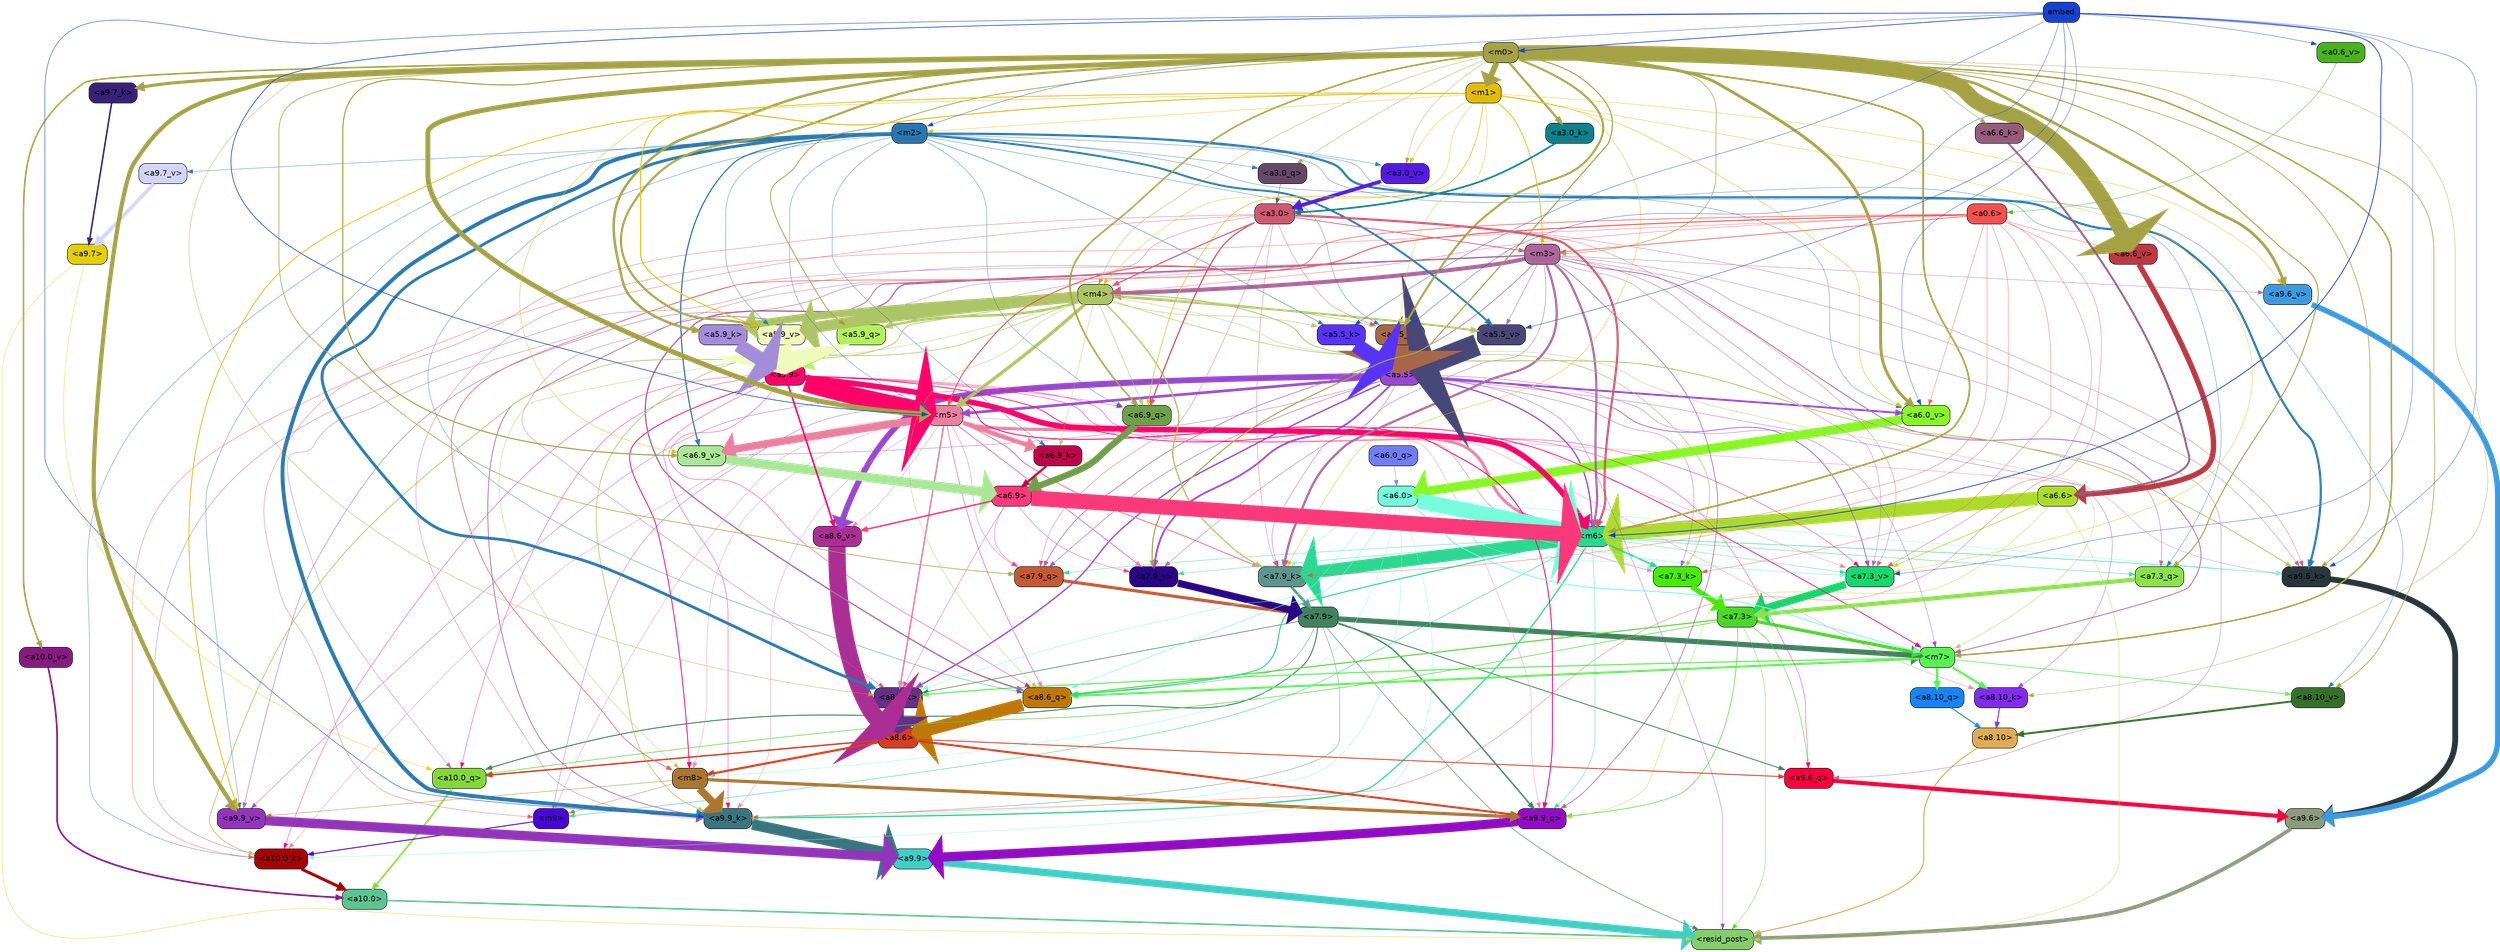strict digraph "" {
	graph [bgcolor=transparent,
		layout=dot,
		overlap=false,
		splines=true
	];
	"<a10.0>"	[color=black,
		fillcolor="#5bc490",
		fontname=Helvetica,
		shape=box,
		style="filled, rounded"];
	"<resid_post>"	[color=black,
		fillcolor="#85cc6b",
		fontname=Helvetica,
		shape=box,
		style="filled, rounded"];
	"<a10.0>" -> "<resid_post>"	[color="#5bc490",
		penwidth=2.7864551544189453];
	"<a9.9>"	[color=black,
		fillcolor="#3fcfc6",
		fontname=Helvetica,
		shape=box,
		style="filled, rounded"];
	"<a9.9>" -> "<resid_post>"	[color="#3fcfc6",
		penwidth=12.923796653747559];
	"<a9.7>"	[color=black,
		fillcolor="#e3ce08",
		fontname=Helvetica,
		shape=box,
		style="filled, rounded"];
	"<a9.7>" -> "<resid_post>"	[color="#e3ce08",
		penwidth=0.6];
	"<a10.0_q>"	[color=black,
		fillcolor="#85d738",
		fontname=Helvetica,
		shape=box,
		style="filled, rounded"];
	"<a9.7>" -> "<a10.0_q>"	[color="#e3ce08",
		penwidth=0.6];
	"<a9.6>"	[color=black,
		fillcolor="#8d9b7e",
		fontname=Helvetica,
		shape=box,
		style="filled, rounded"];
	"<a9.6>" -> "<resid_post>"	[color="#8d9b7e",
		penwidth=6.787586212158203];
	"<a8.10>"	[color=black,
		fillcolor="#e0ab52",
		fontname=Helvetica,
		shape=box,
		style="filled, rounded"];
	"<a8.10>" -> "<resid_post>"	[color="#e0ab52",
		penwidth=1.893411636352539];
	"<a7.9>"	[color=black,
		fillcolor="#40835f",
		fontname=Helvetica,
		shape=box,
		style="filled, rounded"];
	"<a7.9>" -> "<resid_post>"	[color="#40835f",
		penwidth=0.8844146728515625];
	"<a7.9>" -> "<a10.0_q>"	[color="#40835f",
		penwidth=1.7344818115234375];
	"<a9.9_q>"	[color=black,
		fillcolor="#930cc5",
		fontname=Helvetica,
		shape=box,
		style="filled, rounded"];
	"<a7.9>" -> "<a9.9_q>"	[color="#40835f",
		penwidth=2.556764602661133];
	"<a9.6_q>"	[color=black,
		fillcolor="#fa023d",
		fontname=Helvetica,
		shape=box,
		style="filled, rounded"];
	"<a7.9>" -> "<a9.6_q>"	[color="#40835f",
		penwidth=1.5734024047851562];
	"<a9.9_k>"	[color=black,
		fillcolor="#3a757f",
		fontname=Helvetica,
		shape=box,
		style="filled, rounded"];
	"<a7.9>" -> "<a9.9_k>"	[color="#40835f",
		penwidth=0.6];
	"<a8.6_q>"	[color=black,
		fillcolor="#bf7808",
		fontname=Helvetica,
		shape=box,
		style="filled, rounded"];
	"<a7.9>" -> "<a8.6_q>"	[color="#40835f",
		penwidth=0.6];
	"<a8.6_k>"	[color=black,
		fillcolor="#663084",
		fontname=Helvetica,
		shape=box,
		style="filled, rounded"];
	"<a7.9>" -> "<a8.6_k>"	[color="#40835f",
		penwidth=1.1044578552246094];
	"<m7>"	[color=black,
		fillcolor="#57f251",
		fontname=Helvetica,
		shape=box,
		style="filled, rounded"];
	"<a7.9>" -> "<m7>"	[color="#40835f",
		penwidth=9.303291320800781];
	"<a7.3>"	[color=black,
		fillcolor="#4ad727",
		fontname=Helvetica,
		shape=box,
		style="filled, rounded"];
	"<a7.3>" -> "<resid_post>"	[color="#4ad727",
		penwidth=0.6];
	"<a7.3>" -> "<a10.0_q>"	[color="#4ad727",
		penwidth=1.0196304321289062];
	"<a7.3>" -> "<a9.9_q>"	[color="#4ad727",
		penwidth=1.0234184265136719];
	"<a7.3>" -> "<a9.6_q>"	[color="#4ad727",
		penwidth=0.8452873229980469];
	"<a7.3>" -> "<a8.6_q>"	[color="#4ad727",
		penwidth=1.7823410034179688];
	"<a7.3>" -> "<m7>"	[color="#4ad727",
		penwidth=5.876461029052734];
	"<a6.6>"	[color=black,
		fillcolor="#acdb2b",
		fontname=Helvetica,
		shape=box,
		style="filled, rounded"];
	"<a6.6>" -> "<resid_post>"	[color="#acdb2b",
		penwidth=0.6];
	"<m6>"	[color=black,
		fillcolor="#2bd791",
		fontname=Helvetica,
		shape=box,
		style="filled, rounded"];
	"<a6.6>" -> "<m6>"	[color="#acdb2b",
		penwidth=23.930784225463867];
	"<a6.6>" -> "<a9.9_q>"	[color="#acdb2b",
		penwidth=0.6];
	"<a7.3_v>"	[color=black,
		fillcolor="#17d86c",
		fontname=Helvetica,
		shape=box,
		style="filled, rounded"];
	"<a6.6>" -> "<a7.3_v>"	[color="#acdb2b",
		penwidth=1.21759033203125];
	"<a5.5>"	[color=black,
		fillcolor="#9848cf",
		fontname=Helvetica,
		shape=box,
		style="filled, rounded"];
	"<a5.5>" -> "<resid_post>"	[color="#9848cf",
		penwidth=0.6];
	"<m9>"	[color=black,
		fillcolor="#4904d6",
		fontname=Helvetica,
		shape=box,
		style="filled, rounded"];
	"<a5.5>" -> "<m9>"	[color="#9848cf",
		penwidth=0.6];
	"<m5>"	[color=black,
		fillcolor="#e9809e",
		fontname=Helvetica,
		shape=box,
		style="filled, rounded"];
	"<a5.5>" -> "<m5>"	[color="#9848cf",
		penwidth=4.7835540771484375];
	"<a5.5>" -> "<m6>"	[color="#9848cf",
		penwidth=2.1995925903320312];
	"<a9.9_v>"	[color=black,
		fillcolor="#9335bb",
		fontname=Helvetica,
		shape=box,
		style="filled, rounded"];
	"<a5.5>" -> "<a9.9_v>"	[color="#9848cf",
		penwidth=0.6];
	"<a8.10_k>"	[color=black,
		fillcolor="#812bf1",
		fontname=Helvetica,
		shape=box,
		style="filled, rounded"];
	"<a5.5>" -> "<a8.10_k>"	[color="#9848cf",
		penwidth=0.6];
	"<a5.5>" -> "<a8.6_k>"	[color="#9848cf",
		penwidth=2.472736358642578];
	"<a8.6_v>"	[color=black,
		fillcolor="#ab2e94",
		fontname=Helvetica,
		shape=box,
		style="filled, rounded"];
	"<a5.5>" -> "<a8.6_v>"	[color="#9848cf",
		penwidth=10.442989349365234];
	"<a5.5>" -> "<m7>"	[color="#9848cf",
		penwidth=0.6];
	"<a7.9_q>"	[color=black,
		fillcolor="#c45a32",
		fontname=Helvetica,
		shape=box,
		style="filled, rounded"];
	"<a5.5>" -> "<a7.9_q>"	[color="#9848cf",
		penwidth=0.7591667175292969];
	"<a7.9_k>"	[color=black,
		fillcolor="#5c968b",
		fontname=Helvetica,
		shape=box,
		style="filled, rounded"];
	"<a5.5>" -> "<a7.9_k>"	[color="#9848cf",
		penwidth=0.6];
	"<a7.3_k>"	[color=black,
		fillcolor="#47ec05",
		fontname=Helvetica,
		shape=box,
		style="filled, rounded"];
	"<a5.5>" -> "<a7.3_k>"	[color="#9848cf",
		penwidth=0.6];
	"<a7.9_v>"	[color=black,
		fillcolor="#290687",
		fontname=Helvetica,
		shape=box,
		style="filled, rounded"];
	"<a5.5>" -> "<a7.9_v>"	[color="#9848cf",
		penwidth=3.245147705078125];
	"<a5.5>" -> "<a7.3_v>"	[color="#9848cf",
		penwidth=1.1645736694335938];
	"<a6.9_v>"	[color=black,
		fillcolor="#aae798",
		fontname=Helvetica,
		shape=box,
		style="filled, rounded"];
	"<a5.5>" -> "<a6.9_v>"	[color="#9848cf",
		penwidth=0.6];
	"<a6.0_v>"	[color=black,
		fillcolor="#88f725",
		fontname=Helvetica,
		shape=box,
		style="filled, rounded"];
	"<a5.5>" -> "<a6.0_v>"	[color="#9848cf",
		penwidth=3.363260269165039];
	"<a10.0_q>" -> "<a10.0>"	[color="#85d738",
		penwidth=3.1444664001464844];
	"<a10.0_k>"	[color=black,
		fillcolor="#a40408",
		fontname=Helvetica,
		shape=box,
		style="filled, rounded"];
	"<a10.0_k>" -> "<a10.0>"	[color="#a40408",
		penwidth=5.4525909423828125];
	"<a10.0_v>"	[color=black,
		fillcolor="#881a7f",
		fontname=Helvetica,
		shape=box,
		style="filled, rounded"];
	"<a10.0_v>" -> "<a10.0>"	[color="#881a7f",
		penwidth=3.0300064086914062];
	"<a8.6>"	[color=black,
		fillcolor="#d53e1f",
		fontname=Helvetica,
		shape=box,
		style="filled, rounded"];
	"<a8.6>" -> "<a10.0_q>"	[color="#d53e1f",
		penwidth=2.5089454650878906];
	"<m8>"	[color=black,
		fillcolor="#aa7731",
		fontname=Helvetica,
		shape=box,
		style="filled, rounded"];
	"<a8.6>" -> "<m8>"	[color="#d53e1f",
		penwidth=3.8859214782714844];
	"<a8.6>" -> "<a9.9_q>"	[color="#d53e1f",
		penwidth=3.6845054626464844];
	"<a8.6>" -> "<a9.6_q>"	[color="#d53e1f",
		penwidth=1.5447807312011719];
	"<a5.9>"	[color=black,
		fillcolor="#fe046b",
		fontname=Helvetica,
		shape=box,
		style="filled, rounded"];
	"<a5.9>" -> "<a10.0_q>"	[color="#fe046b",
		penwidth=0.6];
	"<a5.9>" -> "<a10.0_k>"	[color="#fe046b",
		penwidth=0.6];
	"<a5.9>" -> "<m5>"	[color="#fe046b",
		penwidth=31.267347157001495];
	"<a5.9>" -> "<m8>"	[color="#fe046b",
		penwidth=1.464630126953125];
	"<a5.9>" -> "<m6>"	[color="#fe046b",
		penwidth=9.825342178344727];
	"<a5.9>" -> "<a9.9_q>"	[color="#fe046b",
		penwidth=1.596353530883789];
	"<a5.9>" -> "<a9.6_q>"	[color="#fe046b",
		penwidth=0.6];
	"<a5.9>" -> "<a9.9_k>"	[color="#fe046b",
		penwidth=0.6];
	"<a5.9>" -> "<a8.6_q>"	[color="#fe046b",
		penwidth=0.6];
	"<a5.9>" -> "<a8.6_v>"	[color="#fe046b",
		penwidth=2.8492889404296875];
	"<a5.9>" -> "<m7>"	[color="#fe046b",
		penwidth=1.298828125];
	"<a5.9>" -> "<a7.3_v>"	[color="#fe046b",
		penwidth=0.6673469543457031];
	"<a6.9_q>"	[color=black,
		fillcolor="#6da047",
		fontname=Helvetica,
		shape=box,
		style="filled, rounded"];
	"<a5.9>" -> "<a6.9_q>"	[color="#fe046b",
		penwidth=0.6];
	"<m3>"	[color=black,
		fillcolor="#ac669b",
		fontname=Helvetica,
		shape=box,
		style="filled, rounded"];
	"<m3>" -> "<a10.0_q>"	[color="#ac669b",
		penwidth=0.6];
	"<m3>" -> "<a10.0_k>"	[color="#ac669b",
		penwidth=0.6515960693359375];
	"<m4>"	[color=black,
		fillcolor="#adc565",
		fontname=Helvetica,
		shape=box,
		style="filled, rounded"];
	"<m3>" -> "<m4>"	[color="#ac669b",
		penwidth=7.229139089584351];
	"<m3>" -> "<m6>"	[color="#ac669b",
		penwidth=3.9082374572753906];
	"<m3>" -> "<a9.9_q>"	[color="#ac669b",
		penwidth=1.1573524475097656];
	"<m3>" -> "<a9.6_q>"	[color="#ac669b",
		penwidth=0.6665763854980469];
	"<m3>" -> "<a9.9_k>"	[color="#ac669b",
		penwidth=1.2922554016113281];
	"<a9.6_k>"	[color=black,
		fillcolor="#28363a",
		fontname=Helvetica,
		shape=box,
		style="filled, rounded"];
	"<m3>" -> "<a9.6_k>"	[color="#ac669b",
		penwidth=0.6];
	"<m3>" -> "<a9.9_v>"	[color="#ac669b",
		penwidth=0.8194351196289062];
	"<a9.6_v>"	[color=black,
		fillcolor="#3c9be0",
		fontname=Helvetica,
		shape=box,
		style="filled, rounded"];
	"<m3>" -> "<a9.6_v>"	[color="#ac669b",
		penwidth=0.6];
	"<m3>" -> "<a8.6_q>"	[color="#ac669b",
		penwidth=2.3087081909179688];
	"<m3>" -> "<m7>"	[color="#ac669b",
		penwidth=1.4269332885742188];
	"<m3>" -> "<a7.9_q>"	[color="#ac669b",
		penwidth=1.1066970825195312];
	"<a7.3_q>"	[color=black,
		fillcolor="#8be24a",
		fontname=Helvetica,
		shape=box,
		style="filled, rounded"];
	"<m3>" -> "<a7.3_q>"	[color="#ac669b",
		penwidth=0.7512741088867188];
	"<m3>" -> "<a7.9_k>"	[color="#ac669b",
		penwidth=4.039222717285156];
	"<m3>" -> "<a7.9_v>"	[color="#ac669b",
		penwidth=0.7148361206054688];
	"<m3>" -> "<a7.3_v>"	[color="#ac669b",
		penwidth=0.6];
	"<a5.9_q>"	[color=black,
		fillcolor="#b3f25d",
		fontname=Helvetica,
		shape=box,
		style="filled, rounded"];
	"<m3>" -> "<a5.9_q>"	[color="#ac669b",
		penwidth=0.6];
	"<a5.9_v>"	[color=black,
		fillcolor="#effabd",
		fontname=Helvetica,
		shape=box,
		style="filled, rounded"];
	"<m3>" -> "<a5.9_v>"	[color="#ac669b",
		penwidth=0.6];
	"<a5.5_v>"	[color=black,
		fillcolor="#494678",
		fontname=Helvetica,
		shape=box,
		style="filled, rounded"];
	"<m3>" -> "<a5.5_v>"	[color="#ac669b",
		penwidth=0.77032470703125];
	"<m9>" -> "<a10.0_k>"	[color="#4904d6",
		penwidth=1.6660614013671875];
	"<a6.0>"	[color=black,
		fillcolor="#74fedb",
		fontname=Helvetica,
		shape=box,
		style="filled, rounded"];
	"<a6.0>" -> "<a10.0_k>"	[color="#74fedb",
		penwidth=0.6];
	"<a6.0>" -> "<m8>"	[color="#74fedb",
		penwidth=0.6];
	"<a6.0>" -> "<m6>"	[color="#74fedb",
		penwidth=27.421106338500977];
	"<a6.0>" -> "<a9.9_k>"	[color="#74fedb",
		penwidth=0.6];
	"<a6.0>" -> "<a9.6_k>"	[color="#74fedb",
		penwidth=0.6];
	"<a6.0>" -> "<a8.6_q>"	[color="#74fedb",
		penwidth=0.9132194519042969];
	"<a6.0>" -> "<a8.6_k>"	[color="#74fedb",
		penwidth=0.6815147399902344];
	"<a6.0>" -> "<m7>"	[color="#74fedb",
		penwidth=1.6019248962402344];
	"<a6.0>" -> "<a7.9_k>"	[color="#74fedb",
		penwidth=0.6];
	"<a6.0>" -> "<a7.3_k>"	[color="#74fedb",
		penwidth=0.6977958679199219];
	"<a6.0>" -> "<a7.3_v>"	[color="#74fedb",
		penwidth=0.929962158203125];
	"<m5>" -> "<a10.0_k>"	[color="#e9809e",
		penwidth=0.6];
	"<m5>" -> "<m9>"	[color="#e9809e",
		penwidth=0.6];
	"<m5>" -> "<m8>"	[color="#e9809e",
		penwidth=0.6];
	"<m5>" -> "<m6>"	[color="#e9809e",
		penwidth=5.431392669677734];
	"<m5>" -> "<a9.9_q>"	[color="#e9809e",
		penwidth=0.6];
	"<m5>" -> "<a9.9_k>"	[color="#e9809e",
		penwidth=0.6];
	"<m5>" -> "<a9.6_k>"	[color="#e9809e",
		penwidth=0.6386642456054688];
	"<m5>" -> "<a8.6_q>"	[color="#e9809e",
		penwidth=1.2591972351074219];
	"<m5>" -> "<a8.10_k>"	[color="#e9809e",
		penwidth=0.6];
	"<m5>" -> "<a8.6_k>"	[color="#e9809e",
		penwidth=2.6946449279785156];
	"<m5>" -> "<a8.6_v>"	[color="#e9809e",
		penwidth=0.6];
	"<m5>" -> "<a7.9_q>"	[color="#e9809e",
		penwidth=0.7665519714355469];
	"<m5>" -> "<a7.9_k>"	[color="#e9809e",
		penwidth=1.8526344299316406];
	"<m5>" -> "<a7.3_k>"	[color="#e9809e",
		penwidth=0.9341239929199219];
	"<m5>" -> "<a7.9_v>"	[color="#e9809e",
		penwidth=1.5646629333496094];
	"<m5>" -> "<a7.3_v>"	[color="#e9809e",
		penwidth=0.6];
	"<a6.9_k>"	[color=black,
		fillcolor="#c0044a",
		fontname=Helvetica,
		shape=box,
		style="filled, rounded"];
	"<m5>" -> "<a6.9_k>"	[color="#e9809e",
		penwidth=8.011568069458008];
	"<m5>" -> "<a6.9_v>"	[color="#e9809e",
		penwidth=13.59255313873291];
	"<m4>" -> "<a10.0_k>"	[color="#adc565",
		penwidth=1.25018310546875];
	"<m4>" -> "<m5>"	[color="#adc565",
		penwidth=6.1193389892578125];
	"<m4>" -> "<m8>"	[color="#adc565",
		penwidth=0.6];
	"<m4>" -> "<a9.9_k>"	[color="#adc565",
		penwidth=1.1661796569824219];
	"<m4>" -> "<a9.6_k>"	[color="#adc565",
		penwidth=1.4973335266113281];
	"<m4>" -> "<a8.6_q>"	[color="#adc565",
		penwidth=0.6];
	"<m4>" -> "<m7>"	[color="#adc565",
		penwidth=0.6];
	"<m4>" -> "<a7.9_k>"	[color="#adc565",
		penwidth=2.4165687561035156];
	"<m4>" -> "<a7.3_k>"	[color="#adc565",
		penwidth=1.0460968017578125];
	"<m4>" -> "<a6.9_q>"	[color="#adc565",
		penwidth=0.8512439727783203];
	"<m4>" -> "<a6.9_k>"	[color="#adc565",
		penwidth=0.6];
	"<m4>" -> "<a5.9_q>"	[color="#adc565",
		penwidth=4.355656862258911];
	"<a5.5_q>"	[color=black,
		fillcolor="#a56748",
		fontname=Helvetica,
		shape=box,
		style="filled, rounded"];
	"<m4>" -> "<a5.5_q>"	[color="#adc565",
		penwidth=0.9633944928646088];
	"<a5.9_k>"	[color=black,
		fillcolor="#a38cda",
		fontname=Helvetica,
		shape=box,
		style="filled, rounded"];
	"<m4>" -> "<a5.9_k>"	[color="#adc565",
		penwidth=13.172050669789314];
	"<a5.5_k>"	[color=black,
		fillcolor="#5734f4",
		fontname=Helvetica,
		shape=box,
		style="filled, rounded"];
	"<m4>" -> "<a5.5_k>"	[color="#adc565",
		penwidth=0.8152766693383455];
	"<m4>" -> "<a5.9_v>"	[color="#adc565",
		penwidth=19.4284610748291];
	"<m4>" -> "<a5.5_v>"	[color="#adc565",
		penwidth=3.507258892059326];
	"<m2>"	[color=black,
		fillcolor="#2878b0",
		fontname=Helvetica,
		shape=box,
		style="filled, rounded"];
	"<m2>" -> "<a10.0_k>"	[color="#2878b0",
		penwidth=0.6];
	"<m2>" -> "<m5>"	[color="#2878b0",
		penwidth=0.6];
	"<m2>" -> "<a9.9_k>"	[color="#2878b0",
		penwidth=6.92070198059082];
	"<m2>" -> "<a9.6_k>"	[color="#2878b0",
		penwidth=3.8988914489746094];
	"<m2>" -> "<a9.9_v>"	[color="#2878b0",
		penwidth=0.6];
	"<a9.7_v>"	[color=black,
		fillcolor="#d3d4f8",
		fontname=Helvetica,
		shape=box,
		style="filled, rounded"];
	"<m2>" -> "<a9.7_v>"	[color="#2878b0",
		penwidth=0.6];
	"<m2>" -> "<a8.6_q>"	[color="#2878b0",
		penwidth=0.6];
	"<m2>" -> "<a8.6_k>"	[color="#2878b0",
		penwidth=5.143730163574219];
	"<a8.10_v>"	[color=black,
		fillcolor="#35702a",
		fontname=Helvetica,
		shape=box,
		style="filled, rounded"];
	"<m2>" -> "<a8.10_v>"	[color="#2878b0",
		penwidth=0.6];
	"<m2>" -> "<a7.3_q>"	[color="#2878b0",
		penwidth=0.6];
	"<m2>" -> "<a6.9_q>"	[color="#2878b0",
		penwidth=0.6];
	"<m2>" -> "<a6.9_k>"	[color="#2878b0",
		penwidth=0.6];
	"<m2>" -> "<a6.9_v>"	[color="#2878b0",
		penwidth=2.028548240661621];
	"<m2>" -> "<a6.0_v>"	[color="#2878b0",
		penwidth=0.6];
	"<m2>" -> "<a5.5_q>"	[color="#2878b0",
		penwidth=0.6];
	"<m2>" -> "<a5.5_k>"	[color="#2878b0",
		penwidth=0.7776045799255371];
	"<m2>" -> "<a5.9_v>"	[color="#2878b0",
		penwidth=0.6];
	"<m2>" -> "<a5.5_v>"	[color="#2878b0",
		penwidth=3.4590091705322266];
	"<a3.0_q>"	[color=black,
		fillcolor="#664866",
		fontname=Helvetica,
		shape=box,
		style="filled, rounded"];
	"<m2>" -> "<a3.0_q>"	[color="#2878b0",
		penwidth=0.6];
	"<a3.0_v>"	[color=black,
		fillcolor="#521ce1",
		fontname=Helvetica,
		shape=box,
		style="filled, rounded"];
	"<m2>" -> "<a3.0_v>"	[color="#2878b0",
		penwidth=0.6];
	"<a0.6>"	[color=black,
		fillcolor="#f6514e",
		fontname=Helvetica,
		shape=box,
		style="filled, rounded"];
	"<a0.6>" -> "<a10.0_k>"	[color="#f6514e",
		penwidth=0.6];
	"<a0.6>" -> "<m3>"	[color="#f6514e",
		penwidth=1.194836139678955];
	"<a0.6>" -> "<m5>"	[color="#f6514e",
		penwidth=1.7274513244628906];
	"<a0.6>" -> "<m4>"	[color="#f6514e",
		penwidth=0.6];
	"<a0.6>" -> "<m8>"	[color="#f6514e",
		penwidth=1.0607566833496094];
	"<a0.6>" -> "<m6>"	[color="#f6514e",
		penwidth=0.6];
	"<a0.6>" -> "<a9.9_k>"	[color="#f6514e",
		penwidth=0.6];
	"<a0.6>" -> "<a7.9_k>"	[color="#f6514e",
		penwidth=0.6];
	"<a0.6>" -> "<a7.3_k>"	[color="#f6514e",
		penwidth=0.6];
	"<a0.6>" -> "<a7.3_v>"	[color="#f6514e",
		penwidth=0.6];
	"<a6.6_v>"	[color=black,
		fillcolor="#bc3942",
		fontname=Helvetica,
		shape=box,
		style="filled, rounded"];
	"<a0.6>" -> "<a6.6_v>"	[color="#f6514e",
		penwidth=0.6];
	"<a0.6>" -> "<a6.0_v>"	[color="#f6514e",
		penwidth=0.6];
	"<m0>"	[color=black,
		fillcolor="#a4a245",
		fontname=Helvetica,
		shape=box,
		style="filled, rounded"];
	"<m0>" -> "<a10.0_v>"	[color="#a4a245",
		penwidth=2.7909584045410156];
	"<m0>" -> "<m3>"	[color="#a4a245",
		penwidth=1.02445650100708];
	"<m0>" -> "<m5>"	[color="#a4a245",
		penwidth=8.78599739074707];
	"<m0>" -> "<m4>"	[color="#a4a245",
		penwidth=0.6];
	"<m0>" -> "<m6>"	[color="#a4a245",
		penwidth=3.150815963745117];
	"<a9.7_k>"	[color=black,
		fillcolor="#362279",
		fontname=Helvetica,
		shape=box,
		style="filled, rounded"];
	"<m0>" -> "<a9.7_k>"	[color="#a4a245",
		penwidth=5.480962753295898];
	"<m0>" -> "<a9.6_k>"	[color="#a4a245",
		penwidth=1.15008544921875];
	"<m0>" -> "<a9.9_v>"	[color="#a4a245",
		penwidth=7.475120544433594];
	"<m0>" -> "<a9.6_v>"	[color="#a4a245",
		penwidth=4.936069488525391];
	"<m1>"	[color=black,
		fillcolor="#e1bd0a",
		fontname=Helvetica,
		shape=box,
		style="filled, rounded"];
	"<m0>" -> "<m1>"	[color="#a4a245",
		penwidth=10.35696029663086];
	"<m0>" -> "<a8.10_k>"	[color="#a4a245",
		penwidth=0.6];
	"<m0>" -> "<a8.6_k>"	[color="#a4a245",
		penwidth=0.6];
	"<m0>" -> "<a8.10_v>"	[color="#a4a245",
		penwidth=1.1534996032714844];
	"<m0>" -> "<m7>"	[color="#a4a245",
		penwidth=2.678760528564453];
	"<m0>" -> "<a7.9_q>"	[color="#a4a245",
		penwidth=1.1338691711425781];
	"<m0>" -> "<a7.3_q>"	[color="#a4a245",
		penwidth=1.6680107116699219];
	"<m0>" -> "<a7.9_v>"	[color="#a4a245",
		penwidth=1.9322586059570312];
	"<m0>" -> "<a6.9_q>"	[color="#a4a245",
		penwidth=2.9280242919921875];
	"<a6.6_k>"	[color=black,
		fillcolor="#975c7c",
		fontname=Helvetica,
		shape=box,
		style="filled, rounded"];
	"<m0>" -> "<a6.6_k>"	[color="#a4a245",
		penwidth=0.8051528930664062];
	"<m0>" -> "<a6.9_v>"	[color="#a4a245",
		penwidth=1.90679931640625];
	"<m0>" -> "<a6.6_v>"	[color="#a4a245",
		penwidth=27.590713024139404];
	"<m0>" -> "<a6.0_v>"	[color="#a4a245",
		penwidth=5.300485610961914];
	"<m0>" -> "<a5.9_q>"	[color="#a4a245",
		penwidth=1.4063267260789871];
	"<m0>" -> "<a5.5_q>"	[color="#a4a245",
		penwidth=3.669348359107971];
	"<m0>" -> "<a5.9_k>"	[color="#a4a245",
		penwidth=4.430317521095276];
	"<m0>" -> "<a5.9_v>"	[color="#a4a245",
		penwidth=3.794544219970703];
	"<m0>" -> "<a3.0_q>"	[color="#a4a245",
		penwidth=0.6];
	"<a3.0_k>"	[color=black,
		fillcolor="#0e818d",
		fontname=Helvetica,
		shape=box,
		style="filled, rounded"];
	"<m0>" -> "<a3.0_k>"	[color="#a4a245",
		penwidth=3.7805306911468506];
	"<m0>" -> "<a3.0_v>"	[color="#a4a245",
		penwidth=0.6];
	"<m8>" -> "<m9>"	[color="#aa7731",
		penwidth=0.6313362121582031];
	"<m8>" -> "<a9.9_q>"	[color="#aa7731",
		penwidth=5.770286560058594];
	"<m8>" -> "<a9.9_k>"	[color="#aa7731",
		penwidth=13.544536590576172];
	"<m8>" -> "<a9.9_v>"	[color="#aa7731",
		penwidth=0.6769180297851562];
	"<m6>" -> "<m9>"	[color="#2bd791",
		penwidth=0.831085205078125];
	"<m6>" -> "<a9.9_q>"	[color="#2bd791",
		penwidth=0.6];
	"<m6>" -> "<a9.9_k>"	[color="#2bd791",
		penwidth=2.2610092163085938];
	"<m6>" -> "<a9.6_k>"	[color="#2bd791",
		penwidth=0.9135551452636719];
	"<m6>" -> "<a8.6_q>"	[color="#2bd791",
		penwidth=1.8845787048339844];
	"<m6>" -> "<a7.9_q>"	[color="#2bd791",
		penwidth=0.6];
	"<m6>" -> "<a7.3_q>"	[color="#2bd791",
		penwidth=0.6883163452148438];
	"<m6>" -> "<a7.9_k>"	[color="#2bd791",
		penwidth=21.964813232421875];
	"<m6>" -> "<a7.3_k>"	[color="#2bd791",
		penwidth=2.91131591796875];
	"<m6>" -> "<a7.9_v>"	[color="#2bd791",
		penwidth=0.6];
	"<m6>" -> "<a7.3_v>"	[color="#2bd791",
		penwidth=0.6];
	"<a3.0>"	[color=black,
		fillcolor="#ce596e",
		fontname=Helvetica,
		shape=box,
		style="filled, rounded"];
	"<a3.0>" -> "<m3>"	[color="#ce596e",
		penwidth=1.2624478340148926];
	"<a3.0>" -> "<m9>"	[color="#ce596e",
		penwidth=0.6];
	"<a3.0>" -> "<m4>"	[color="#ce596e",
		penwidth=1.9741888046264648];
	"<a3.0>" -> "<m6>"	[color="#ce596e",
		penwidth=3.8968238830566406];
	"<a3.0>" -> "<a9.9_k>"	[color="#ce596e",
		penwidth=0.6];
	"<a3.0>" -> "<a9.6_k>"	[color="#ce596e",
		penwidth=0.6];
	"<a3.0>" -> "<a8.6_k>"	[color="#ce596e",
		penwidth=0.6];
	"<a3.0>" -> "<a7.9_q>"	[color="#ce596e",
		penwidth=0.6];
	"<a3.0>" -> "<a7.9_k>"	[color="#ce596e",
		penwidth=0.6];
	"<a3.0>" -> "<a7.3_v>"	[color="#ce596e",
		penwidth=0.6];
	"<a3.0>" -> "<a6.9_q>"	[color="#ce596e",
		penwidth=2.1861515045166016];
	"<a3.0>" -> "<a5.5_q>"	[color="#ce596e",
		penwidth=0.6];
	"<a9.9_q>" -> "<a9.9>"	[color="#930cc5",
		penwidth=16.464736938476562];
	"<a9.6_q>" -> "<a9.6>"	[color="#fa023d",
		penwidth=7.308631896972656];
	"<a9.9_k>" -> "<a9.9>"	[color="#3a757f",
		penwidth=19.301467895507812];
	"<a9.7_k>" -> "<a9.7>"	[color="#362279",
		penwidth=2.7707557678222656];
	"<a9.6_k>" -> "<a9.6>"	[color="#28363a",
		penwidth=10.403305053710938];
	"<a9.9_v>" -> "<a9.9>"	[color="#9335bb",
		penwidth=16.81983184814453];
	"<a9.7_v>" -> "<a9.7>"	[color="#d3d4f8",
		penwidth=6.70074462890625];
	"<a9.6_v>" -> "<a9.6>"	[color="#3c9be0",
		penwidth=9.79925537109375];
	embed	[color=black,
		fillcolor="#1543d0",
		fontname=Helvetica,
		shape=box,
		style="filled, rounded"];
	embed -> "<m5>"	[color="#1543d0",
		penwidth=1.1670169830322266];
	embed -> "<m2>"	[color="#1543d0",
		penwidth=0.6];
	embed -> "<m0>"	[color="#1543d0",
		penwidth=1.2260313034057617];
	embed -> "<m6>"	[color="#1543d0",
		penwidth=1.4111289978027344];
	embed -> "<a9.9_k>"	[color="#1543d0",
		penwidth=0.80859375];
	embed -> "<a9.6_k>"	[color="#1543d0",
		penwidth=0.6];
	embed -> "<a7.3_v>"	[color="#1543d0",
		penwidth=0.6];
	embed -> "<a6.0_v>"	[color="#1543d0",
		penwidth=0.6];
	embed -> "<a5.5_q>"	[color="#1543d0",
		penwidth=0.6];
	embed -> "<a5.5_k>"	[color="#1543d0",
		penwidth=0.6];
	embed -> "<a5.5_v>"	[color="#1543d0",
		penwidth=0.7409811019897461];
	"<a0.6_v>"	[color=black,
		fillcolor="#49b31e",
		fontname=Helvetica,
		shape=box,
		style="filled, rounded"];
	embed -> "<a0.6_v>"	[color="#1543d0",
		penwidth=0.6099470853805542];
	"<m1>" -> "<m3>"	[color="#e1bd0a",
		penwidth=1.356184959411621];
	"<m1>" -> "<m4>"	[color="#e1bd0a",
		penwidth=0.6];
	"<m1>" -> "<m2>"	[color="#e1bd0a",
		penwidth=0.6];
	"<m1>" -> "<a9.9_v>"	[color="#e1bd0a",
		penwidth=1.4208946228027344];
	"<m1>" -> "<a9.6_v>"	[color="#e1bd0a",
		penwidth=0.6];
	"<m1>" -> "<a7.9_k>"	[color="#e1bd0a",
		penwidth=0.6887626647949219];
	"<m1>" -> "<a7.3_v>"	[color="#e1bd0a",
		penwidth=0.6];
	"<m1>" -> "<a6.9_q>"	[color="#e1bd0a",
		penwidth=1.0768356323242188];
	"<m1>" -> "<a6.9_v>"	[color="#e1bd0a",
		penwidth=0.6883478164672852];
	"<m1>" -> "<a6.0_v>"	[color="#e1bd0a",
		penwidth=0.7740592956542969];
	"<m1>" -> "<a5.5_q>"	[color="#e1bd0a",
		penwidth=0.6];
	"<m1>" -> "<a5.9_v>"	[color="#e1bd0a",
		penwidth=1.7338924407958984];
	"<m1>" -> "<a3.0_v>"	[color="#e1bd0a",
		penwidth=0.6];
	"<a8.10_q>"	[color=black,
		fillcolor="#1584f8",
		fontname=Helvetica,
		shape=box,
		style="filled, rounded"];
	"<a8.10_q>" -> "<a8.10>"	[color="#1584f8",
		penwidth=1.7811279296875];
	"<a8.6_q>" -> "<a8.6>"	[color="#bf7808",
		penwidth=22.317277908325195];
	"<a8.10_k>" -> "<a8.10>"	[color="#812bf1",
		penwidth=1.7837142944335938];
	"<a8.6_k>" -> "<a8.6>"	[color="#663084",
		penwidth=19.71087646484375];
	"<a8.10_v>" -> "<a8.10>"	[color="#35702a",
		penwidth=3.5402908325195312];
	"<a8.6_v>" -> "<a8.6>"	[color="#ab2e94",
		penwidth=30.895540237426758];
	"<m7>" -> "<a8.10_q>"	[color="#57f251",
		penwidth=4.252986907958984];
	"<m7>" -> "<a8.6_q>"	[color="#57f251",
		penwidth=3.5507469177246094];
	"<m7>" -> "<a8.10_k>"	[color="#57f251",
		penwidth=3.938507080078125];
	"<m7>" -> "<a8.6_k>"	[color="#57f251",
		penwidth=1.8858871459960938];
	"<m7>" -> "<a8.10_v>"	[color="#57f251",
		penwidth=1.2127037048339844];
	"<a6.9>"	[color=black,
		fillcolor="#fa397a",
		fontname=Helvetica,
		shape=box,
		style="filled, rounded"];
	"<a6.9>" -> "<m6>"	[color="#fa397a",
		penwidth=27.450809478759766];
	"<a6.9>" -> "<a8.6_k>"	[color="#fa397a",
		penwidth=0.6];
	"<a6.9>" -> "<a8.6_v>"	[color="#fa397a",
		penwidth=2.679126739501953];
	"<a6.9>" -> "<a7.9_q>"	[color="#fa397a",
		penwidth=0.6];
	"<a6.9>" -> "<a7.9_v>"	[color="#fa397a",
		penwidth=0.6488113403320312];
	"<a7.9_q>" -> "<a7.9>"	[color="#c45a32",
		penwidth=5.569522857666016];
	"<a7.3_q>" -> "<a7.3>"	[color="#8be24a",
		penwidth=7.5018310546875];
	"<a7.9_k>" -> "<a7.9>"	[color="#5c968b",
		penwidth=4.734790802001953];
	"<a7.3_k>" -> "<a7.3>"	[color="#47ec05",
		penwidth=9.60067367553711];
	"<a7.9_v>" -> "<a7.9>"	[color="#290687",
		penwidth=12.590103149414062];
	"<a7.3_v>" -> "<a7.3>"	[color="#17d86c",
		penwidth=13.250770568847656];
	"<a6.9_q>" -> "<a6.9>"	[color="#6da047",
		penwidth=11.518375396728516];
	"<a6.0_q>"	[color=black,
		fillcolor="#727cf4",
		fontname=Helvetica,
		shape=box,
		style="filled, rounded"];
	"<a6.0_q>" -> "<a6.0>"	[color="#727cf4",
		penwidth=0.6];
	"<a6.9_k>" -> "<a6.9>"	[color="#c0044a",
		penwidth=3.948354721069336];
	"<a6.6_k>" -> "<a6.6>"	[color="#975c7c",
		penwidth=3.424306869506836];
	"<a6.9_v>" -> "<a6.9>"	[color="#aae798",
		penwidth=16.446145057678223];
	"<a6.6_v>" -> "<a6.6>"	[color="#bc3942",
		penwidth=9.679876327514648];
	"<a6.0_v>" -> "<a6.0>"	[color="#88f725",
		penwidth=16.110068321228027];
	"<a5.9_q>" -> "<a5.9>"	[color="#b3f25d",
		penwidth=9.340856552124023];
	"<a5.5_q>" -> "<a5.5>"	[color="#a56748",
		penwidth=30.77096378803253];
	"<a5.9_k>" -> "<a5.9>"	[color="#a38cda",
		penwidth=25.117648124694824];
	"<a5.5_k>" -> "<a5.5>"	[color="#5734f4",
		penwidth=27.105809450149536];
	"<a5.9_v>" -> "<a5.9>"	[color="#effabd",
		penwidth=32.588881492614746];
	"<a5.5_v>" -> "<a5.5>"	[color="#494678",
		penwidth=38.72335910797119];
	"<a3.0_q>" -> "<a3.0>"	[color="#664866",
		penwidth=0.6];
	"<a3.0_k>" -> "<a3.0>"	[color="#0e818d",
		penwidth=3.1152565479278564];
	"<a3.0_v>" -> "<a3.0>"	[color="#521ce1",
		penwidth=6.580942869186401];
	"<a0.6_v>" -> "<a0.6>"	[color="#49b31e",
		penwidth=0.6564815044403076];
}
